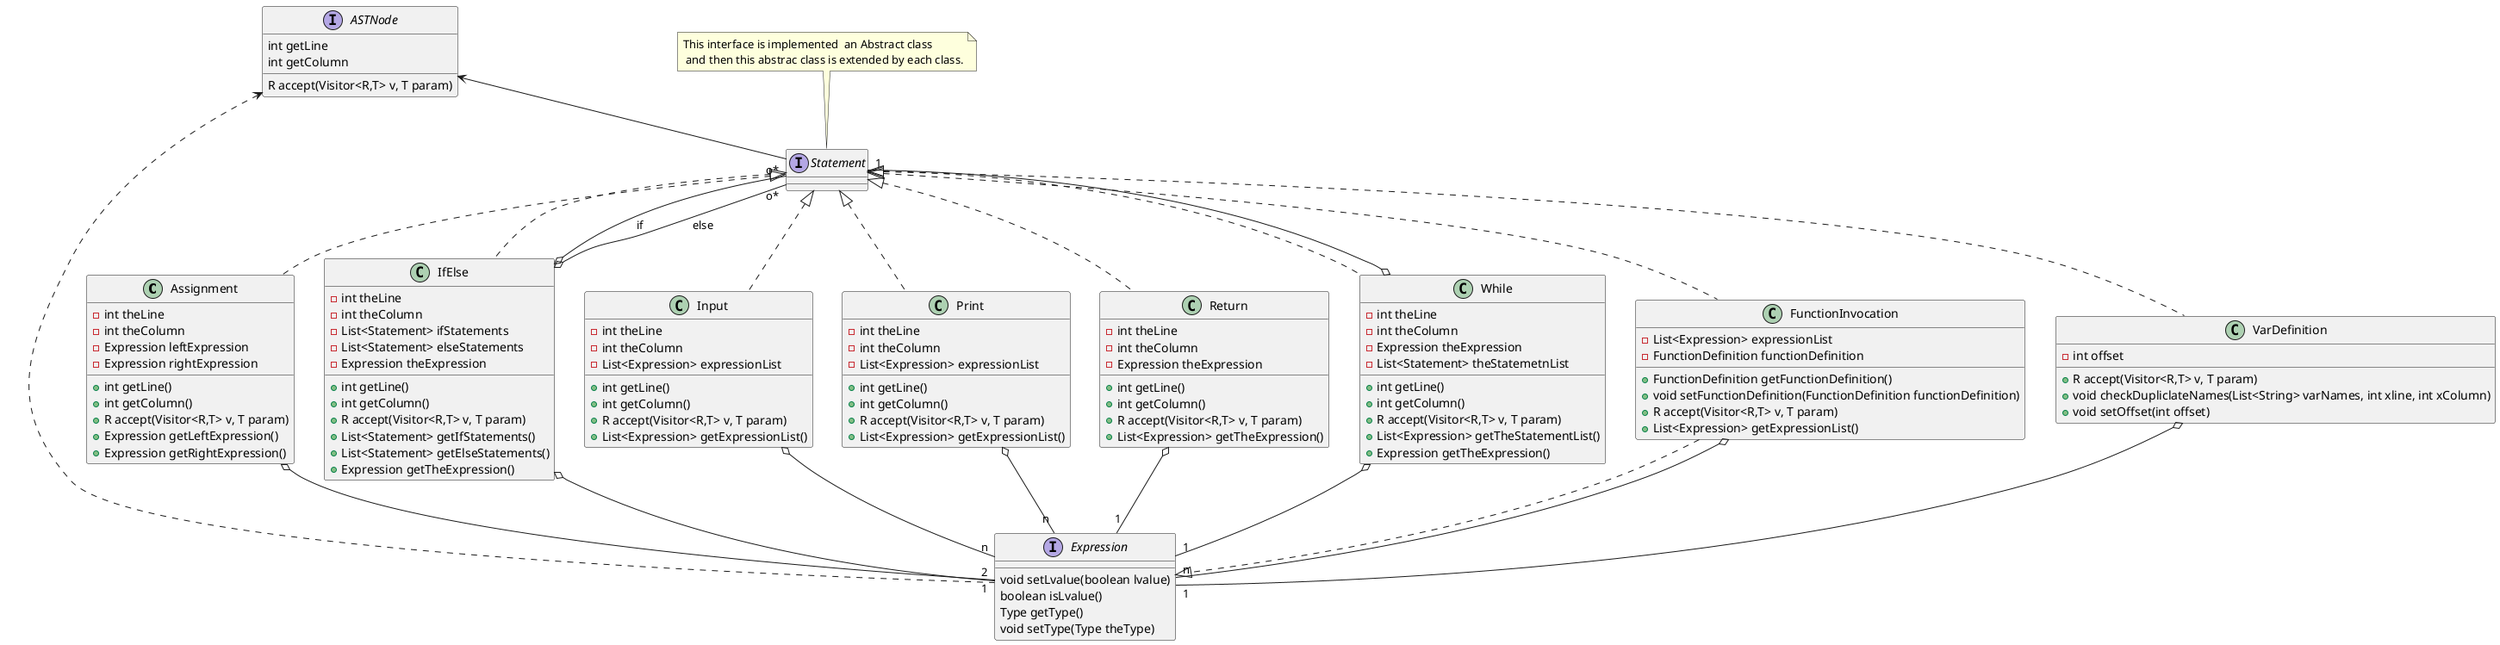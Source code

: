 @startuml Statements

class Assignment{
    - int theLine
    - int theColumn
    - Expression leftExpression
    - Expression rightExpression
    + int getLine()
    + int getColumn()
    + R accept(Visitor<R,T> v, T param)
    + Expression getLeftExpression()
    + Expression getRightExpression()
}

class IfElse{
    - int theLine
    - int theColumn
    - List<Statement> ifStatements
    - List<Statement> elseStatements
    - Expression theExpression
    + int getLine()
    + int getColumn()
    + R accept(Visitor<R,T> v, T param)
    + List<Statement> getIfStatements()
    + List<Statement> getElseStatements()
    + Expression getTheExpression()
}
class Input{
    - int theLine
    - int theColumn
    - List<Expression> expressionList
    + int getLine()
    + int getColumn()
    + R accept(Visitor<R,T> v, T param)
    + List<Expression> getExpressionList()
}
class Print{
    - int theLine
    - int theColumn
    - List<Expression> expressionList
    + int getLine()
    + int getColumn()
    + R accept(Visitor<R,T> v, T param)
    + List<Expression> getExpressionList()
}
class Return{
    - int theLine
    - int theColumn
    - Expression theExpression
    + int getLine()
    + int getColumn()
    + R accept(Visitor<R,T> v, T param)
    + List<Expression> getTheExpression()
}
class While{
    - int theLine
    - int theColumn
    - Expression theExpression
    - List<Statement> theStatemetnList
    + int getLine()
    + int getColumn()
    + R accept(Visitor<R,T> v, T param)
    + List<Expression> getTheStatementList()
    + Expression getTheExpression()
}

class FunctionInvocation{
    - List<Expression> expressionList
    - FunctionDefinition functionDefinition
    + FunctionDefinition getFunctionDefinition()
    + void setFunctionDefinition(FunctionDefinition functionDefinition)
    + R accept(Visitor<R,T> v, T param)
    + List<Expression> getExpressionList()

}

class VarDefinition{
    - int offset
    + R accept(Visitor<R,T> v, T param)
    + void checkDupliclateNames(List<String> varNames, int xline, int xColumn)
    + void setOffset(int offset)
}

interface ASTNode{
    int getLine
    int getColumn
    R accept(Visitor<R,T> v, T param)
}


interface Expression{
    void setLvalue(boolean lvalue)
    boolean isLvalue()
    Type getType()
    void setType(Type theType)
}

interface Statement
note top of Statement : This interface is implemented  an Abstract class \n and then this abstrac class is extended by each class.

Statement <|.. Input
Statement <|.. While
Statement <|.. Print
Statement <|.. Return
Statement <|.. IfElse
Statement <|.. Assignment
ASTNode <--  Statement
ASTNode <.. Expression
Statement <|..FunctionInvocation
Statement <|.. VarDefinition
FunctionInvocation ..|> Expression


VarDefinition o--"1" Expression
Input o--"n" Expression 
Print o--"n" Expression 
Return o--"1" Expression 
While o--"1" Expression 
IfElse o--"1" Expression 
Assignment o--"2" Expression 
FunctionInvocation o--"n" Expression

Statement "1"--o While
Statement "o*"--o IfElse: if
Statement "o*"--o IfElse: else



@enduml